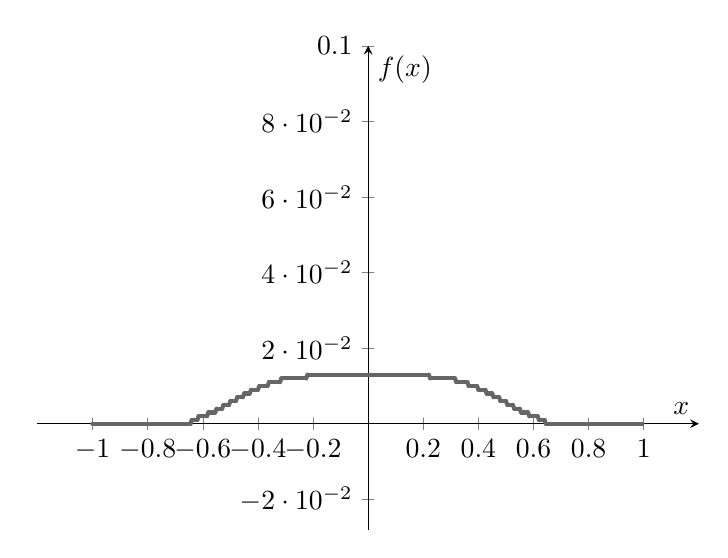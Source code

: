 
%<<<<<<<WARNING>>>>>>>
% PGF/Tikz doesn't support the following mathematical functions:
% cosh, acosh, sinh, asinh, tanh, atanh,
% x^r with r not integer

% Plotting will be done using GNUPLOT
% GNUPLOT must be installed and you must allow Latex to call external
% programs by adding the following option to your compiler
% shell-escape    OR    enable-write18 
% Example: pdflatex --shell-escape file.tex 

\definecolor{wwwwww}{rgb}{0.4,0.4,0.4}
\begin{tikzpicture}[line cap=round,line join=round,>=triangle 45,x=1cm,y=1cm]
\begin{axis}[
x=3.5cm,y=4cm,
axis lines=middle,
xmin=-1.2,
xmax=1.2,
ymin=-0.028,
ymax=0.1,
xtick={-1,-0.8,...,1},
ytick={-0.02,0,...,0.1},
y post scale = 12,
ylabel = $f(x)$,
xlabel = $x$]
\clip(-1.375,-0.028) rectangle (1.456,0.14);
\draw[line width=1.5pt,color=wwwwww] (-1.0,0) -- (-1.0,0);
\draw[line width=1.5pt,color=wwwwww] (-1.0,0) -- (-0.995,0);
\draw[line width=1.5pt,color=wwwwww] (-0.995,0) -- (-0.99,0);
\draw[line width=1.5pt,color=wwwwww] (-0.99,0) -- (-0.985,0);
\draw[line width=1.5pt,color=wwwwww] (-0.985,0) -- (-0.98,0);
\draw[line width=1.5pt,color=wwwwww] (-0.98,0) -- (-0.975,0);
\draw[line width=1.5pt,color=wwwwww] (-0.975,0) -- (-0.97,0);
\draw[line width=1.5pt,color=wwwwww] (-0.97,0) -- (-0.965,0);
\draw[line width=1.5pt,color=wwwwww] (-0.965,0) -- (-0.96,0);
\draw[line width=1.5pt,color=wwwwww] (-0.96,0) -- (-0.955,0);
\draw[line width=1.5pt,color=wwwwww] (-0.955,0) -- (-0.95,0);
\draw[line width=1.5pt,color=wwwwww] (-0.95,0) -- (-0.945,0);
\draw[line width=1.5pt,color=wwwwww] (-0.945,0) -- (-0.94,0);
\draw[line width=1.5pt,color=wwwwww] (-0.94,0) -- (-0.935,0);
\draw[line width=1.5pt,color=wwwwww] (-0.935,0) -- (-0.93,0);
\draw[line width=1.5pt,color=wwwwww] (-0.93,0) -- (-0.925,0);
\draw[line width=1.5pt,color=wwwwww] (-0.925,0) -- (-0.92,0);
\draw[line width=1.5pt,color=wwwwww] (-0.92,0) -- (-0.915,0);
\draw[line width=1.5pt,color=wwwwww] (-0.915,0) -- (-0.91,0);
\draw[line width=1.5pt,color=wwwwww] (-0.91,0) -- (-0.905,0);
\draw[line width=1.5pt,color=wwwwww] (-0.905,0) -- (-0.9,0);
\draw[line width=1.5pt,color=wwwwww] (-0.9,0) -- (-0.895,0);
\draw[line width=1.5pt,color=wwwwww] (-0.895,0) -- (-0.89,0);
\draw[line width=1.5pt,color=wwwwww] (-0.89,0) -- (-0.885,0);
\draw[line width=1.5pt,color=wwwwww] (-0.885,0) -- (-0.88,0);
\draw[line width=1.5pt,color=wwwwww] (-0.88,0) -- (-0.875,0);
\draw[line width=1.5pt,color=wwwwww] (-0.875,0) -- (-0.87,0);
\draw[line width=1.5pt,color=wwwwww] (-0.87,0) -- (-0.865,0);
\draw[line width=1.5pt,color=wwwwww] (-0.865,0) -- (-0.86,0);
\draw[line width=1.5pt,color=wwwwww] (-0.86,0) -- (-0.855,0);
\draw[line width=1.5pt,color=wwwwww] (-0.855,0) -- (-0.85,0);
\draw[line width=1.5pt,color=wwwwww] (-0.85,0) -- (-0.845,0);
\draw[line width=1.5pt,color=wwwwww] (-0.845,0) -- (-0.84,0);
\draw[line width=1.5pt,color=wwwwww] (-0.84,0) -- (-0.835,0);
\draw[line width=1.5pt,color=wwwwww] (-0.835,0) -- (-0.83,0);
\draw[line width=1.5pt,color=wwwwww] (-0.83,0) -- (-0.825,0);
\draw[line width=1.5pt,color=wwwwww] (-0.825,0) -- (-0.82,0);
\draw[line width=1.5pt,color=wwwwww] (-0.82,0) -- (-0.815,0);
\draw[line width=1.5pt,color=wwwwww] (-0.815,0) -- (-0.81,0);
\draw[line width=1.5pt,color=wwwwww] (-0.81,0) -- (-0.805,0);
\draw[line width=1.5pt,color=wwwwww] (-0.805,0) -- (-0.8,0);
\draw[line width=1.5pt,color=wwwwww] (-0.8,0) -- (-0.795,0);
\draw[line width=1.5pt,color=wwwwww] (-0.795,0) -- (-0.79,0);
\draw[line width=1.5pt,color=wwwwww] (-0.79,0) -- (-0.785,0);
\draw[line width=1.5pt,color=wwwwww] (-0.785,0) -- (-0.78,0);
\draw[line width=1.5pt,color=wwwwww] (-0.78,0) -- (-0.775,0);
\draw[line width=1.5pt,color=wwwwww] (-0.775,0) -- (-0.77,0);
\draw[line width=1.5pt,color=wwwwww] (-0.77,0) -- (-0.765,0);
\draw[line width=1.5pt,color=wwwwww] (-0.765,0) -- (-0.76,0);
\draw[line width=1.5pt,color=wwwwww] (-0.76,0) -- (-0.755,0);
\draw[line width=1.5pt,color=wwwwww] (-0.755,0) -- (-0.75,0);
\draw[line width=1.5pt,color=wwwwww] (-0.75,0) -- (-0.745,0);
\draw[line width=1.5pt,color=wwwwww] (-0.745,0) -- (-0.74,0);
\draw[line width=1.5pt,color=wwwwww] (-0.74,0) -- (-0.735,0);
\draw[line width=1.5pt,color=wwwwww] (-0.735,0) -- (-0.73,0);
\draw[line width=1.5pt,color=wwwwww] (-0.73,0) -- (-0.725,0);
\draw[line width=1.5pt,color=wwwwww] (-0.725,0) -- (-0.72,0);
\draw[line width=1.5pt,color=wwwwww] (-0.72,0) -- (-0.715,0);
\draw[line width=1.5pt,color=wwwwww] (-0.715,0) -- (-0.71,0);
\draw[line width=1.5pt,color=wwwwww] (-0.71,0) -- (-0.705,0);
\draw[line width=1.5pt,color=wwwwww] (-0.705,0) -- (-0.7,0);
\draw[line width=1.5pt,color=wwwwww] (-0.7,0) -- (-0.695,0);
\draw[line width=1.5pt,color=wwwwww] (-0.695,0) -- (-0.69,0);
\draw[line width=1.5pt,color=wwwwww] (-0.69,0) -- (-0.685,0);
\draw[line width=1.5pt,color=wwwwww] (-0.685,0) -- (-0.68,0);
\draw[line width=1.5pt,color=wwwwww] (-0.68,0) -- (-0.675,0);
\draw[line width=1.5pt,color=wwwwww] (-0.675,0) -- (-0.67,0);
\draw[line width=1.5pt,color=wwwwww] (-0.67,0) -- (-0.665,0);
\draw[line width=1.5pt,color=wwwwww] (-0.665,0) -- (-0.66,0);
\draw[line width=1.5pt,color=wwwwww] (-0.66,0) -- (-0.655,0);
\draw[line width=1.5pt,color=wwwwww] (-0.655,0) -- (-0.65,0);
\draw[line width=1.5pt,color=wwwwww] (-0.65,0) -- (-0.645,0);
\draw[line width=1.5pt,color=wwwwww] (-0.645,0) -- (-0.64,0.001);
\draw[line width=1.5pt,color=wwwwww] (-0.64,0.001) -- (-0.635,0.001);
\draw[line width=1.5pt,color=wwwwww] (-0.635,0.001) -- (-0.63,0.001);
\draw[line width=1.5pt,color=wwwwww] (-0.63,0.001) -- (-0.625,0.001);
\draw[line width=1.5pt,color=wwwwww] (-0.625,0.001) -- (-0.62,0.001);
\draw[line width=1.5pt,color=wwwwww] (-0.62,0.001) -- (-0.615,0.002);
\draw[line width=1.5pt,color=wwwwww] (-0.615,0.002) -- (-0.61,0.002);
\draw[line width=1.5pt,color=wwwwww] (-0.61,0.002) -- (-0.605,0.002);
\draw[line width=1.5pt,color=wwwwww] (-0.605,0.002) -- (-0.6,0.002);
\draw[line width=1.5pt,color=wwwwww] (-0.6,0.002) -- (-0.595,0.002);
\draw[line width=1.5pt,color=wwwwww] (-0.595,0.002) -- (-0.59,0.002);
\draw[line width=1.5pt,color=wwwwww] (-0.59,0.002) -- (-0.585,0.002);
\draw[line width=1.5pt,color=wwwwww] (-0.585,0.002) -- (-0.58,0.003);
\draw[line width=1.5pt,color=wwwwww] (-0.58,0.003) -- (-0.575,0.003);
\draw[line width=1.5pt,color=wwwwww] (-0.575,0.003) -- (-0.57,0.003);
\draw[line width=1.5pt,color=wwwwww] (-0.57,0.003) -- (-0.565,0.003);
\draw[line width=1.5pt,color=wwwwww] (-0.565,0.003) -- (-0.56,0.003);
\draw[line width=1.5pt,color=wwwwww] (-0.56,0.003) -- (-0.555,0.003);
\draw[line width=1.5pt,color=wwwwww] (-0.555,0.003) -- (-0.55,0.004);
\draw[line width=1.5pt,color=wwwwww] (-0.55,0.004) -- (-0.545,0.004);
\draw[line width=1.5pt,color=wwwwww] (-0.545,0.004) -- (-0.54,0.004);
\draw[line width=1.5pt,color=wwwwww] (-0.54,0.004) -- (-0.535,0.004);
\draw[line width=1.5pt,color=wwwwww] (-0.535,0.004) -- (-0.53,0.004);
\draw[line width=1.5pt,color=wwwwww] (-0.53,0.004) -- (-0.525,0.005);
\draw[line width=1.5pt,color=wwwwww] (-0.525,0.005) -- (-0.52,0.005);
\draw[line width=1.5pt,color=wwwwww] (-0.52,0.005) -- (-0.515,0.005);
\draw[line width=1.5pt,color=wwwwww] (-0.515,0.005) -- (-0.51,0.005);
\draw[line width=1.5pt,color=wwwwww] (-0.51,0.005) -- (-0.505,0.005);
\draw[line width=1.5pt,color=wwwwww] (-0.505,0.005) -- (-0.5,0.006);
\draw[line width=1.5pt,color=wwwwww] (-0.5,0.006) -- (-0.495,0.006);
\draw[line width=1.5pt,color=wwwwww] (-0.495,0.006) -- (-0.49,0.006);
\draw[line width=1.5pt,color=wwwwww] (-0.49,0.006) -- (-0.485,0.006);
\draw[line width=1.5pt,color=wwwwww] (-0.485,0.006) -- (-0.48,0.006);
\draw[line width=1.5pt,color=wwwwww] (-0.48,0.006) -- (-0.475,0.007);
\draw[line width=1.5pt,color=wwwwww] (-0.475,0.007) -- (-0.47,0.007);
\draw[line width=1.5pt,color=wwwwww] (-0.47,0.007) -- (-0.465,0.007);
\draw[line width=1.5pt,color=wwwwww] (-0.465,0.007) -- (-0.46,0.007);
\draw[line width=1.5pt,color=wwwwww] (-0.46,0.007) -- (-0.455,0.007);
\draw[line width=1.5pt,color=wwwwww] (-0.455,0.007) -- (-0.45,0.008);
\draw[line width=1.5pt,color=wwwwww] (-0.45,0.008) -- (-0.445,0.008);
\draw[line width=1.5pt,color=wwwwww] (-0.445,0.008) -- (-0.44,0.008);
\draw[line width=1.5pt,color=wwwwww] (-0.44,0.008) -- (-0.435,0.008);
\draw[line width=1.5pt,color=wwwwww] (-0.435,0.008) -- (-0.43,0.008);
\draw[line width=1.5pt,color=wwwwww] (-0.43,0.008) -- (-0.425,0.009);
\draw[line width=1.5pt,color=wwwwww] (-0.425,0.009) -- (-0.42,0.009);
\draw[line width=1.5pt,color=wwwwww] (-0.42,0.009) -- (-0.415,0.009);
\draw[line width=1.5pt,color=wwwwww] (-0.415,0.009) -- (-0.41,0.009);
\draw[line width=1.5pt,color=wwwwww] (-0.41,0.009) -- (-0.405,0.009);
\draw[line width=1.5pt,color=wwwwww] (-0.405,0.009) -- (-0.4,0.009);
\draw[line width=1.5pt,color=wwwwww] (-0.4,0.009) -- (-0.395,0.01);
\draw[line width=1.5pt,color=wwwwww] (-0.395,0.01) -- (-0.39,0.01);
\draw[line width=1.5pt,color=wwwwww] (-0.39,0.01) -- (-0.385,0.01);
\draw[line width=1.5pt,color=wwwwww] (-0.385,0.01) -- (-0.38,0.01);
\draw[line width=1.5pt,color=wwwwww] (-0.38,0.01) -- (-0.375,0.01);
\draw[line width=1.5pt,color=wwwwww] (-0.375,0.01) -- (-0.37,0.01);
\draw[line width=1.5pt,color=wwwwww] (-0.37,0.01) -- (-0.365,0.01);
\draw[line width=1.5pt,color=wwwwww] (-0.365,0.01) -- (-0.36,0.011);
\draw[line width=1.5pt,color=wwwwww] (-0.36,0.011) -- (-0.355,0.011);
\draw[line width=1.5pt,color=wwwwww] (-0.355,0.011) -- (-0.35,0.011);
\draw[line width=1.5pt,color=wwwwww] (-0.35,0.011) -- (-0.345,0.011);
\draw[line width=1.5pt,color=wwwwww] (-0.345,0.011) -- (-0.34,0.011);
\draw[line width=1.5pt,color=wwwwww] (-0.34,0.011) -- (-0.335,0.011);
\draw[line width=1.5pt,color=wwwwww] (-0.335,0.011) -- (-0.33,0.011);
\draw[line width=1.5pt,color=wwwwww] (-0.33,0.011) -- (-0.325,0.011);
\draw[line width=1.5pt,color=wwwwww] (-0.325,0.011) -- (-0.32,0.011);
\draw[line width=1.5pt,color=wwwwww] (-0.32,0.011) -- (-0.315,0.012);
\draw[line width=1.5pt,color=wwwwww] (-0.315,0.012) -- (-0.31,0.012);
\draw[line width=1.5pt,color=wwwwww] (-0.31,0.012) -- (-0.305,0.012);
\draw[line width=1.5pt,color=wwwwww] (-0.305,0.012) -- (-0.3,0.012);
\draw[line width=1.5pt,color=wwwwww] (-0.3,0.012) -- (-0.295,0.012);
\draw[line width=1.5pt,color=wwwwww] (-0.295,0.012) -- (-0.29,0.012);
\draw[line width=1.5pt,color=wwwwww] (-0.29,0.012) -- (-0.285,0.012);
\draw[line width=1.5pt,color=wwwwww] (-0.285,0.012) -- (-0.28,0.012);
\draw[line width=1.5pt,color=wwwwww] (-0.28,0.012) -- (-0.275,0.012);
\draw[line width=1.5pt,color=wwwwww] (-0.275,0.012) -- (-0.27,0.012);
\draw[line width=1.5pt,color=wwwwww] (-0.27,0.012) -- (-0.265,0.012);
\draw[line width=1.5pt,color=wwwwww] (-0.265,0.012) -- (-0.26,0.012);
\draw[line width=1.5pt,color=wwwwww] (-0.26,0.012) -- (-0.255,0.012);
\draw[line width=1.5pt,color=wwwwww] (-0.255,0.012) -- (-0.25,0.012);
\draw[line width=1.5pt,color=wwwwww] (-0.25,0.012) -- (-0.245,0.012);
\draw[line width=1.5pt,color=wwwwww] (-0.245,0.012) -- (-0.24,0.012);
\draw[line width=1.5pt,color=wwwwww] (-0.24,0.012) -- (-0.235,0.012);
\draw[line width=1.5pt,color=wwwwww] (-0.235,0.012) -- (-0.23,0.012);
\draw[line width=1.5pt,color=wwwwww] (-0.23,0.012) -- (-0.225,0.012);
\draw[line width=1.5pt,color=wwwwww] (-0.225,0.012) -- (-0.22,0.013);
\draw[line width=1.5pt,color=wwwwww] (-0.22,0.013) -- (-0.215,0.013);
\draw[line width=1.5pt,color=wwwwww] (-0.215,0.013) -- (-0.21,0.013);
\draw[line width=1.5pt,color=wwwwww] (-0.21,0.013) -- (-0.205,0.013);
\draw[line width=1.5pt,color=wwwwww] (-0.205,0.013) -- (-0.2,0.013);
\draw[line width=1.5pt,color=wwwwww] (-0.2,0.013) -- (-0.195,0.013);
\draw[line width=1.5pt,color=wwwwww] (-0.195,0.013) -- (-0.19,0.013);
\draw[line width=1.5pt,color=wwwwww] (-0.19,0.013) -- (-0.185,0.013);
\draw[line width=1.5pt,color=wwwwww] (-0.185,0.013) -- (-0.18,0.013);
\draw[line width=1.5pt,color=wwwwww] (-0.18,0.013) -- (-0.175,0.013);
\draw[line width=1.5pt,color=wwwwww] (-0.175,0.013) -- (-0.17,0.013);
\draw[line width=1.5pt,color=wwwwww] (-0.17,0.013) -- (-0.165,0.013);
\draw[line width=1.5pt,color=wwwwww] (-0.165,0.013) -- (-0.16,0.013);
\draw[line width=1.5pt,color=wwwwww] (-0.16,0.013) -- (-0.155,0.013);
\draw[line width=1.5pt,color=wwwwww] (-0.155,0.013) -- (-0.15,0.013);
\draw[line width=1.5pt,color=wwwwww] (-0.15,0.013) -- (-0.145,0.013);
\draw[line width=1.5pt,color=wwwwww] (-0.145,0.013) -- (-0.14,0.013);
\draw[line width=1.5pt,color=wwwwww] (-0.14,0.013) -- (-0.135,0.013);
\draw[line width=1.5pt,color=wwwwww] (-0.135,0.013) -- (-0.13,0.013);
\draw[line width=1.5pt,color=wwwwww] (-0.13,0.013) -- (-0.125,0.013);
\draw[line width=1.5pt,color=wwwwww] (-0.125,0.013) -- (-0.12,0.013);
\draw[line width=1.5pt,color=wwwwww] (-0.12,0.013) -- (-0.115,0.013);
\draw[line width=1.5pt,color=wwwwww] (-0.115,0.013) -- (-0.11,0.013);
\draw[line width=1.5pt,color=wwwwww] (-0.11,0.013) -- (-0.105,0.013);
\draw[line width=1.5pt,color=wwwwww] (-0.105,0.013) -- (-0.1,0.013);
\draw[line width=1.5pt,color=wwwwww] (-0.1,0.013) -- (-0.095,0.013);
\draw[line width=1.5pt,color=wwwwww] (-0.095,0.013) -- (-0.09,0.013);
\draw[line width=1.5pt,color=wwwwww] (-0.09,0.013) -- (-0.085,0.013);
\draw[line width=1.5pt,color=wwwwww] (-0.085,0.013) -- (-0.08,0.013);
\draw[line width=1.5pt,color=wwwwww] (-0.08,0.013) -- (-0.075,0.013);
\draw[line width=1.5pt,color=wwwwww] (-0.075,0.013) -- (-0.07,0.013);
\draw[line width=1.5pt,color=wwwwww] (-0.07,0.013) -- (-0.065,0.013);
\draw[line width=1.5pt,color=wwwwww] (-0.065,0.013) -- (-0.06,0.013);
\draw[line width=1.5pt,color=wwwwww] (-0.06,0.013) -- (-0.055,0.013);
\draw[line width=1.5pt,color=wwwwww] (-0.055,0.013) -- (-0.05,0.013);
\draw[line width=1.5pt,color=wwwwww] (-0.05,0.013) -- (-0.045,0.013);
\draw[line width=1.5pt,color=wwwwww] (-0.045,0.013) -- (-0.04,0.013);
\draw[line width=1.5pt,color=wwwwww] (-0.04,0.013) -- (-0.035,0.013);
\draw[line width=1.5pt,color=wwwwww] (-0.035,0.013) -- (-0.03,0.013);
\draw[line width=1.5pt,color=wwwwww] (-0.03,0.013) -- (-0.025,0.013);
\draw[line width=1.5pt,color=wwwwww] (-0.025,0.013) -- (-0.02,0.013);
\draw[line width=1.5pt,color=wwwwww] (-0.02,0.013) -- (-0.015,0.013);
\draw[line width=1.5pt,color=wwwwww] (-0.015,0.013) -- (-0.01,0.013);
\draw[line width=1.5pt,color=wwwwww] (-0.01,0.013) -- (-0.005,0.013);
\draw[line width=1.5pt,color=wwwwww] (-0.005,0.013) -- (0,0.013);
\draw[line width=1.5pt,color=wwwwww] (0,0.013) -- (0.005,0.013);
\draw[line width=1.5pt,color=wwwwww] (0.005,0.013) -- (0.01,0.013);
\draw[line width=1.5pt,color=wwwwww] (0.01,0.013) -- (0.015,0.013);
\draw[line width=1.5pt,color=wwwwww] (0.015,0.013) -- (0.02,0.013);
\draw[line width=1.5pt,color=wwwwww] (0.02,0.013) -- (0.025,0.013);
\draw[line width=1.5pt,color=wwwwww] (0.025,0.013) -- (0.03,0.013);
\draw[line width=1.5pt,color=wwwwww] (0.03,0.013) -- (0.035,0.013);
\draw[line width=1.5pt,color=wwwwww] (0.035,0.013) -- (0.04,0.013);
\draw[line width=1.5pt,color=wwwwww] (0.04,0.013) -- (0.045,0.013);
\draw[line width=1.5pt,color=wwwwww] (0.045,0.013) -- (0.05,0.013);
\draw[line width=1.5pt,color=wwwwww] (0.05,0.013) -- (0.055,0.013);
\draw[line width=1.5pt,color=wwwwww] (0.055,0.013) -- (0.06,0.013);
\draw[line width=1.5pt,color=wwwwww] (0.06,0.013) -- (0.065,0.013);
\draw[line width=1.5pt,color=wwwwww] (0.065,0.013) -- (0.07,0.013);
\draw[line width=1.5pt,color=wwwwww] (0.07,0.013) -- (0.075,0.013);
\draw[line width=1.5pt,color=wwwwww] (0.075,0.013) -- (0.08,0.013);
\draw[line width=1.5pt,color=wwwwww] (0.08,0.013) -- (0.085,0.013);
\draw[line width=1.5pt,color=wwwwww] (0.085,0.013) -- (0.09,0.013);
\draw[line width=1.5pt,color=wwwwww] (0.09,0.013) -- (0.095,0.013);
\draw[line width=1.5pt,color=wwwwww] (0.095,0.013) -- (0.1,0.013);
\draw[line width=1.5pt,color=wwwwww] (0.1,0.013) -- (0.105,0.013);
\draw[line width=1.5pt,color=wwwwww] (0.105,0.013) -- (0.11,0.013);
\draw[line width=1.5pt,color=wwwwww] (0.11,0.013) -- (0.115,0.013);
\draw[line width=1.5pt,color=wwwwww] (0.115,0.013) -- (0.12,0.013);
\draw[line width=1.5pt,color=wwwwww] (0.12,0.013) -- (0.125,0.013);
\draw[line width=1.5pt,color=wwwwww] (0.125,0.013) -- (0.13,0.013);
\draw[line width=1.5pt,color=wwwwww] (0.13,0.013) -- (0.135,0.013);
\draw[line width=1.5pt,color=wwwwww] (0.135,0.013) -- (0.14,0.013);
\draw[line width=1.5pt,color=wwwwww] (0.14,0.013) -- (0.145,0.013);
\draw[line width=1.5pt,color=wwwwww] (0.145,0.013) -- (0.15,0.013);
\draw[line width=1.5pt,color=wwwwww] (0.15,0.013) -- (0.155,0.013);
\draw[line width=1.5pt,color=wwwwww] (0.155,0.013) -- (0.16,0.013);
\draw[line width=1.5pt,color=wwwwww] (0.16,0.013) -- (0.165,0.013);
\draw[line width=1.5pt,color=wwwwww] (0.165,0.013) -- (0.17,0.013);
\draw[line width=1.5pt,color=wwwwww] (0.17,0.013) -- (0.175,0.013);
\draw[line width=1.5pt,color=wwwwww] (0.175,0.013) -- (0.18,0.013);
\draw[line width=1.5pt,color=wwwwww] (0.18,0.013) -- (0.185,0.013);
\draw[line width=1.5pt,color=wwwwww] (0.185,0.013) -- (0.19,0.013);
\draw[line width=1.5pt,color=wwwwww] (0.19,0.013) -- (0.195,0.013);
\draw[line width=1.5pt,color=wwwwww] (0.195,0.013) -- (0.2,0.013);
\draw[line width=1.5pt,color=wwwwww] (0.2,0.013) -- (0.205,0.013);
\draw[line width=1.5pt,color=wwwwww] (0.205,0.013) -- (0.21,0.013);
\draw[line width=1.5pt,color=wwwwww] (0.21,0.013) -- (0.215,0.013);
\draw[line width=1.5pt,color=wwwwww] (0.215,0.013) -- (0.22,0.013);
\draw[line width=1.5pt,color=wwwwww] (0.22,0.013) -- (0.225,0.012);
\draw[line width=1.5pt,color=wwwwww] (0.225,0.012) -- (0.23,0.012);
\draw[line width=1.5pt,color=wwwwww] (0.23,0.012) -- (0.235,0.012);
\draw[line width=1.5pt,color=wwwwww] (0.235,0.012) -- (0.24,0.012);
\draw[line width=1.5pt,color=wwwwww] (0.24,0.012) -- (0.245,0.012);
\draw[line width=1.5pt,color=wwwwww] (0.245,0.012) -- (0.25,0.012);
\draw[line width=1.5pt,color=wwwwww] (0.25,0.012) -- (0.255,0.012);
\draw[line width=1.5pt,color=wwwwww] (0.255,0.012) -- (0.26,0.012);
\draw[line width=1.5pt,color=wwwwww] (0.26,0.012) -- (0.265,0.012);
\draw[line width=1.5pt,color=wwwwww] (0.265,0.012) -- (0.27,0.012);
\draw[line width=1.5pt,color=wwwwww] (0.27,0.012) -- (0.275,0.012);
\draw[line width=1.5pt,color=wwwwww] (0.275,0.012) -- (0.28,0.012);
\draw[line width=1.5pt,color=wwwwww] (0.28,0.012) -- (0.285,0.012);
\draw[line width=1.5pt,color=wwwwww] (0.285,0.012) -- (0.29,0.012);
\draw[line width=1.5pt,color=wwwwww] (0.29,0.012) -- (0.295,0.012);
\draw[line width=1.5pt,color=wwwwww] (0.295,0.012) -- (0.3,0.012);
\draw[line width=1.5pt,color=wwwwww] (0.3,0.012) -- (0.305,0.012);
\draw[line width=1.5pt,color=wwwwww] (0.305,0.012) -- (0.31,0.012);
\draw[line width=1.5pt,color=wwwwww] (0.31,0.012) -- (0.315,0.012);
\draw[line width=1.5pt,color=wwwwww] (0.315,0.012) -- (0.32,0.011);
\draw[line width=1.5pt,color=wwwwww] (0.32,0.011) -- (0.325,0.011);
\draw[line width=1.5pt,color=wwwwww] (0.325,0.011) -- (0.33,0.011);
\draw[line width=1.5pt,color=wwwwww] (0.33,0.011) -- (0.335,0.011);
\draw[line width=1.5pt,color=wwwwww] (0.335,0.011) -- (0.34,0.011);
\draw[line width=1.5pt,color=wwwwww] (0.34,0.011) -- (0.345,0.011);
\draw[line width=1.5pt,color=wwwwww] (0.345,0.011) -- (0.35,0.011);
\draw[line width=1.5pt,color=wwwwww] (0.35,0.011) -- (0.355,0.011);
\draw[line width=1.5pt,color=wwwwww] (0.355,0.011) -- (0.36,0.011);
\draw[line width=1.5pt,color=wwwwww] (0.36,0.011) -- (0.365,0.01);
\draw[line width=1.5pt,color=wwwwww] (0.365,0.01) -- (0.37,0.01);
\draw[line width=1.5pt,color=wwwwww] (0.37,0.01) -- (0.375,0.01);
\draw[line width=1.5pt,color=wwwwww] (0.375,0.01) -- (0.38,0.01);
\draw[line width=1.5pt,color=wwwwww] (0.38,0.01) -- (0.385,0.01);
\draw[line width=1.5pt,color=wwwwww] (0.385,0.01) -- (0.39,0.01);
\draw[line width=1.5pt,color=wwwwww] (0.39,0.01) -- (0.395,0.01);
\draw[line width=1.5pt,color=wwwwww] (0.395,0.01) -- (0.4,0.009);
\draw[line width=1.5pt,color=wwwwww] (0.4,0.009) -- (0.405,0.009);
\draw[line width=1.5pt,color=wwwwww] (0.405,0.009) -- (0.41,0.009);
\draw[line width=1.5pt,color=wwwwww] (0.41,0.009) -- (0.415,0.009);
\draw[line width=1.5pt,color=wwwwww] (0.415,0.009) -- (0.42,0.009);
\draw[line width=1.5pt,color=wwwwww] (0.42,0.009) -- (0.425,0.009);
\draw[line width=1.5pt,color=wwwwww] (0.425,0.009) -- (0.43,0.008);
\draw[line width=1.5pt,color=wwwwww] (0.43,0.008) -- (0.435,0.008);
\draw[line width=1.5pt,color=wwwwww] (0.435,0.008) -- (0.44,0.008);
\draw[line width=1.5pt,color=wwwwww] (0.44,0.008) -- (0.445,0.008);
\draw[line width=1.5pt,color=wwwwww] (0.445,0.008) -- (0.45,0.008);
\draw[line width=1.5pt,color=wwwwww] (0.45,0.008) -- (0.455,0.007);
\draw[line width=1.5pt,color=wwwwww] (0.455,0.007) -- (0.46,0.007);
\draw[line width=1.5pt,color=wwwwww] (0.46,0.007) -- (0.465,0.007);
\draw[line width=1.5pt,color=wwwwww] (0.465,0.007) -- (0.47,0.007);
\draw[line width=1.5pt,color=wwwwww] (0.47,0.007) -- (0.475,0.007);
\draw[line width=1.5pt,color=wwwwww] (0.475,0.007) -- (0.48,0.006);
\draw[line width=1.5pt,color=wwwwww] (0.48,0.006) -- (0.485,0.006);
\draw[line width=1.5pt,color=wwwwww] (0.485,0.006) -- (0.49,0.006);
\draw[line width=1.5pt,color=wwwwww] (0.49,0.006) -- (0.495,0.006);
\draw[line width=1.5pt,color=wwwwww] (0.495,0.006) -- (0.5,0.006);
\draw[line width=1.5pt,color=wwwwww] (0.5,0.006) -- (0.505,0.005);
\draw[line width=1.5pt,color=wwwwww] (0.505,0.005) -- (0.51,0.005);
\draw[line width=1.5pt,color=wwwwww] (0.51,0.005) -- (0.515,0.005);
\draw[line width=1.5pt,color=wwwwww] (0.515,0.005) -- (0.52,0.005);
\draw[line width=1.5pt,color=wwwwww] (0.52,0.005) -- (0.525,0.005);
\draw[line width=1.5pt,color=wwwwww] (0.525,0.005) -- (0.53,0.004);
\draw[line width=1.5pt,color=wwwwww] (0.53,0.004) -- (0.535,0.004);
\draw[line width=1.5pt,color=wwwwww] (0.535,0.004) -- (0.54,0.004);
\draw[line width=1.5pt,color=wwwwww] (0.54,0.004) -- (0.545,0.004);
\draw[line width=1.5pt,color=wwwwww] (0.545,0.004) -- (0.55,0.004);
\draw[line width=1.5pt,color=wwwwww] (0.55,0.004) -- (0.555,0.003);
\draw[line width=1.5pt,color=wwwwww] (0.555,0.003) -- (0.56,0.003);
\draw[line width=1.5pt,color=wwwwww] (0.56,0.003) -- (0.565,0.003);
\draw[line width=1.5pt,color=wwwwww] (0.565,0.003) -- (0.57,0.003);
\draw[line width=1.5pt,color=wwwwww] (0.57,0.003) -- (0.575,0.003);
\draw[line width=1.5pt,color=wwwwww] (0.575,0.003) -- (0.58,0.003);
\draw[line width=1.5pt,color=wwwwww] (0.58,0.003) -- (0.585,0.002);
\draw[line width=1.5pt,color=wwwwww] (0.585,0.002) -- (0.59,0.002);
\draw[line width=1.5pt,color=wwwwww] (0.59,0.002) -- (0.595,0.002);
\draw[line width=1.5pt,color=wwwwww] (0.595,0.002) -- (0.6,0.002);
\draw[line width=1.5pt,color=wwwwww] (0.6,0.002) -- (0.605,0.002);
\draw[line width=1.5pt,color=wwwwww] (0.605,0.002) -- (0.61,0.002);
\draw[line width=1.5pt,color=wwwwww] (0.61,0.002) -- (0.615,0.002);
\draw[line width=1.5pt,color=wwwwww] (0.615,0.002) -- (0.62,0.001);
\draw[line width=1.5pt,color=wwwwww] (0.62,0.001) -- (0.625,0.001);
\draw[line width=1.5pt,color=wwwwww] (0.625,0.001) -- (0.63,0.001);
\draw[line width=1.5pt,color=wwwwww] (0.63,0.001) -- (0.635,0.001);
\draw[line width=1.5pt,color=wwwwww] (0.635,0.001) -- (0.64,0.001);
\draw[line width=1.5pt,color=wwwwww] (0.64,0.001) -- (0.645,0);
\draw[line width=1.5pt,color=wwwwww] (0.645,0) -- (0.65,0);
\draw[line width=1.5pt,color=wwwwww] (0.65,0) -- (0.655,0);
\draw[line width=1.5pt,color=wwwwww] (0.655,0) -- (0.66,0);
\draw[line width=1.5pt,color=wwwwww] (0.66,0) -- (0.665,0);
\draw[line width=1.5pt,color=wwwwww] (0.665,0) -- (0.67,0);
\draw[line width=1.5pt,color=wwwwww] (0.67,0) -- (0.675,0);
\draw[line width=1.5pt,color=wwwwww] (0.675,0) -- (0.68,0);
\draw[line width=1.5pt,color=wwwwww] (0.68,0) -- (0.685,0);
\draw[line width=1.5pt,color=wwwwww] (0.685,0) -- (0.69,0);
\draw[line width=1.5pt,color=wwwwww] (0.69,0) -- (0.695,0);
\draw[line width=1.5pt,color=wwwwww] (0.695,0) -- (0.7,0);
\draw[line width=1.5pt,color=wwwwww] (0.7,0) -- (0.705,0);
\draw[line width=1.5pt,color=wwwwww] (0.705,0) -- (0.71,0);
\draw[line width=1.5pt,color=wwwwww] (0.71,0) -- (0.715,0);
\draw[line width=1.5pt,color=wwwwww] (0.715,0) -- (0.72,0);
\draw[line width=1.5pt,color=wwwwww] (0.72,0) -- (0.725,0);
\draw[line width=1.5pt,color=wwwwww] (0.725,0) -- (0.73,0);
\draw[line width=1.5pt,color=wwwwww] (0.73,0) -- (0.735,0);
\draw[line width=1.5pt,color=wwwwww] (0.735,0) -- (0.74,0);
\draw[line width=1.5pt,color=wwwwww] (0.74,0) -- (0.745,0);
\draw[line width=1.5pt,color=wwwwww] (0.745,0) -- (0.75,0);
\draw[line width=1.5pt,color=wwwwww] (0.75,0) -- (0.755,0);
\draw[line width=1.5pt,color=wwwwww] (0.755,0) -- (0.76,0);
\draw[line width=1.5pt,color=wwwwww] (0.76,0) -- (0.765,0);
\draw[line width=1.5pt,color=wwwwww] (0.765,0) -- (0.77,0);
\draw[line width=1.5pt,color=wwwwww] (0.77,0) -- (0.775,0);
\draw[line width=1.5pt,color=wwwwww] (0.775,0) -- (0.78,0);
\draw[line width=1.5pt,color=wwwwww] (0.78,0) -- (0.785,0);
\draw[line width=1.5pt,color=wwwwww] (0.785,0) -- (0.79,0);
\draw[line width=1.5pt,color=wwwwww] (0.79,0) -- (0.795,0);
\draw[line width=1.5pt,color=wwwwww] (0.795,0) -- (0.8,0);
\draw[line width=1.5pt,color=wwwwww] (0.8,0) -- (0.805,0);
\draw[line width=1.5pt,color=wwwwww] (0.805,0) -- (0.81,0);
\draw[line width=1.5pt,color=wwwwww] (0.81,0) -- (0.815,0);
\draw[line width=1.5pt,color=wwwwww] (0.815,0) -- (0.82,0);
\draw[line width=1.5pt,color=wwwwww] (0.82,0) -- (0.825,0);
\draw[line width=1.5pt,color=wwwwww] (0.825,0) -- (0.83,0);
\draw[line width=1.5pt,color=wwwwww] (0.83,0) -- (0.835,0);
\draw[line width=1.5pt,color=wwwwww] (0.835,0) -- (0.84,0);
\draw[line width=1.5pt,color=wwwwww] (0.84,0) -- (0.845,0);
\draw[line width=1.5pt,color=wwwwww] (0.845,0) -- (0.85,0);
\draw[line width=1.5pt,color=wwwwww] (0.85,0) -- (0.855,0);
\draw[line width=1.5pt,color=wwwwww] (0.855,0) -- (0.86,0);
\draw[line width=1.5pt,color=wwwwww] (0.86,0) -- (0.865,0);
\draw[line width=1.5pt,color=wwwwww] (0.865,0) -- (0.87,0);
\draw[line width=1.5pt,color=wwwwww] (0.87,0) -- (0.875,0);
\draw[line width=1.5pt,color=wwwwww] (0.875,0) -- (0.88,0);
\draw[line width=1.5pt,color=wwwwww] (0.88,0) -- (0.885,0);
\draw[line width=1.5pt,color=wwwwww] (0.885,0) -- (0.89,0);
\draw[line width=1.5pt,color=wwwwww] (0.89,0) -- (0.895,0);
\draw[line width=1.5pt,color=wwwwww] (0.895,0) -- (0.9,0);
\draw[line width=1.5pt,color=wwwwww] (0.9,0) -- (0.905,0);
\draw[line width=1.5pt,color=wwwwww] (0.905,0) -- (0.91,0);
\draw[line width=1.5pt,color=wwwwww] (0.91,0) -- (0.915,0);
\draw[line width=1.5pt,color=wwwwww] (0.915,0) -- (0.92,0);
\draw[line width=1.5pt,color=wwwwww] (0.92,0) -- (0.925,0);
\draw[line width=1.5pt,color=wwwwww] (0.925,0) -- (0.93,0);
\draw[line width=1.5pt,color=wwwwww] (0.93,0) -- (0.935,0);
\draw[line width=1.5pt,color=wwwwww] (0.935,0) -- (0.94,0);
\draw[line width=1.5pt,color=wwwwww] (0.94,0) -- (0.945,0);
\draw[line width=1.5pt,color=wwwwww] (0.945,0) -- (0.95,0);
\draw[line width=1.5pt,color=wwwwww] (0.95,0) -- (0.955,0);
\draw[line width=1.5pt,color=wwwwww] (0.955,0) -- (0.96,0);
\draw[line width=1.5pt,color=wwwwww] (0.96,0) -- (0.965,0);
\draw[line width=1.5pt,color=wwwwww] (0.965,0) -- (0.97,0);
\draw[line width=1.5pt,color=wwwwww] (0.97,0) -- (0.975,0);
\draw[line width=1.5pt,color=wwwwww] (0.975,0) -- (0.98,0);
\draw[line width=1.5pt,color=wwwwww] (0.98,0) -- (0.985,0);
\draw[line width=1.5pt,color=wwwwww] (0.985,0) -- (0.99,0);
\draw[line width=1.5pt,color=wwwwww] (0.99,0) -- (0.995,0);
\end{axis}
\end{tikzpicture}